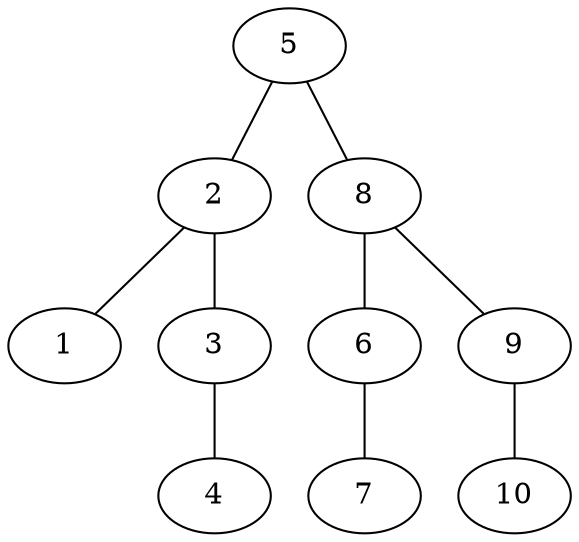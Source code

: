 graph {
	"5" -- "2"
	"2" -- "1"
	"2" -- "3"
	"3" -- "4"
	"5" -- "8"
	"8" -- "6"
	"6" -- "7"
	"8" -- "9"
	"9" -- "10"
}

